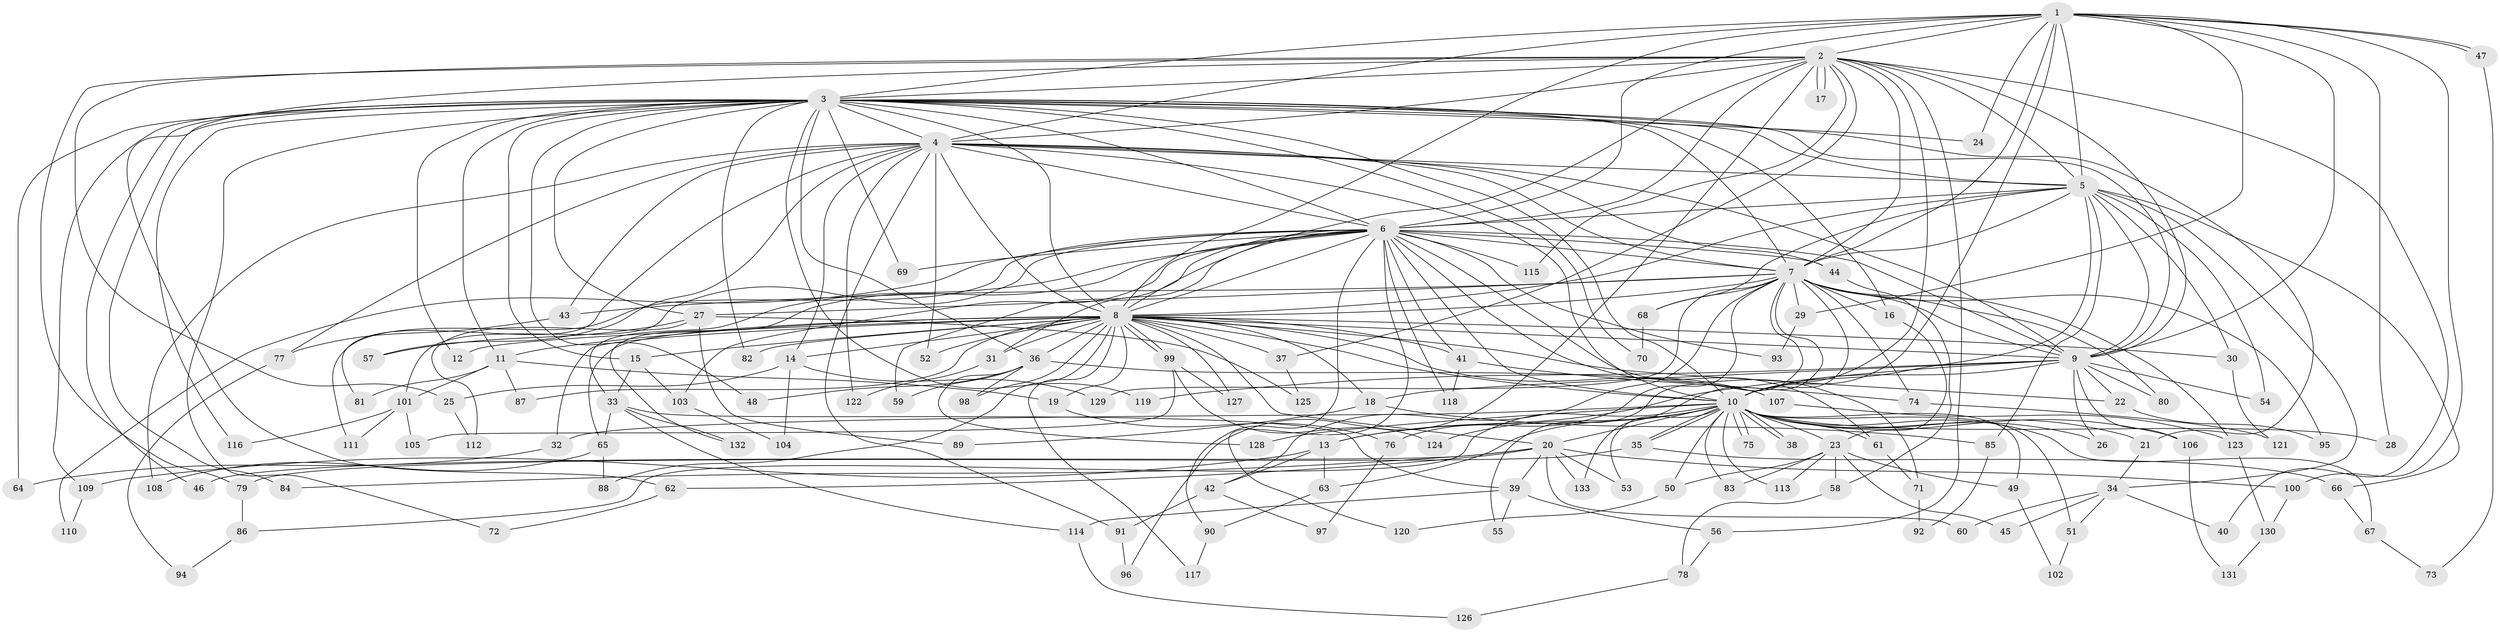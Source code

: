 // Generated by graph-tools (version 1.1) at 2025/49/03/09/25 03:49:27]
// undirected, 133 vertices, 291 edges
graph export_dot {
graph [start="1"]
  node [color=gray90,style=filled];
  1;
  2;
  3;
  4;
  5;
  6;
  7;
  8;
  9;
  10;
  11;
  12;
  13;
  14;
  15;
  16;
  17;
  18;
  19;
  20;
  21;
  22;
  23;
  24;
  25;
  26;
  27;
  28;
  29;
  30;
  31;
  32;
  33;
  34;
  35;
  36;
  37;
  38;
  39;
  40;
  41;
  42;
  43;
  44;
  45;
  46;
  47;
  48;
  49;
  50;
  51;
  52;
  53;
  54;
  55;
  56;
  57;
  58;
  59;
  60;
  61;
  62;
  63;
  64;
  65;
  66;
  67;
  68;
  69;
  70;
  71;
  72;
  73;
  74;
  75;
  76;
  77;
  78;
  79;
  80;
  81;
  82;
  83;
  84;
  85;
  86;
  87;
  88;
  89;
  90;
  91;
  92;
  93;
  94;
  95;
  96;
  97;
  98;
  99;
  100;
  101;
  102;
  103;
  104;
  105;
  106;
  107;
  108;
  109;
  110;
  111;
  112;
  113;
  114;
  115;
  116;
  117;
  118;
  119;
  120;
  121;
  122;
  123;
  124;
  125;
  126;
  127;
  128;
  129;
  130;
  131;
  132;
  133;
  1 -- 2;
  1 -- 3;
  1 -- 4;
  1 -- 5;
  1 -- 6;
  1 -- 7;
  1 -- 8;
  1 -- 9;
  1 -- 10;
  1 -- 24;
  1 -- 28;
  1 -- 29;
  1 -- 47;
  1 -- 47;
  1 -- 100;
  2 -- 3;
  2 -- 4;
  2 -- 5;
  2 -- 6;
  2 -- 7;
  2 -- 8;
  2 -- 9;
  2 -- 10;
  2 -- 17;
  2 -- 17;
  2 -- 25;
  2 -- 37;
  2 -- 40;
  2 -- 56;
  2 -- 62;
  2 -- 79;
  2 -- 96;
  2 -- 115;
  3 -- 4;
  3 -- 5;
  3 -- 6;
  3 -- 7;
  3 -- 8;
  3 -- 9;
  3 -- 10;
  3 -- 11;
  3 -- 12;
  3 -- 15;
  3 -- 16;
  3 -- 21;
  3 -- 24;
  3 -- 27;
  3 -- 36;
  3 -- 46;
  3 -- 48;
  3 -- 64;
  3 -- 69;
  3 -- 70;
  3 -- 72;
  3 -- 82;
  3 -- 84;
  3 -- 109;
  3 -- 116;
  3 -- 119;
  4 -- 5;
  4 -- 6;
  4 -- 7;
  4 -- 8;
  4 -- 9;
  4 -- 10;
  4 -- 14;
  4 -- 43;
  4 -- 44;
  4 -- 52;
  4 -- 57;
  4 -- 77;
  4 -- 81;
  4 -- 91;
  4 -- 108;
  4 -- 122;
  5 -- 6;
  5 -- 7;
  5 -- 8;
  5 -- 9;
  5 -- 10;
  5 -- 30;
  5 -- 34;
  5 -- 54;
  5 -- 66;
  5 -- 68;
  5 -- 85;
  6 -- 7;
  6 -- 8;
  6 -- 9;
  6 -- 10;
  6 -- 31;
  6 -- 33;
  6 -- 41;
  6 -- 44;
  6 -- 59;
  6 -- 61;
  6 -- 69;
  6 -- 71;
  6 -- 90;
  6 -- 93;
  6 -- 101;
  6 -- 103;
  6 -- 110;
  6 -- 111;
  6 -- 115;
  6 -- 118;
  6 -- 120;
  6 -- 132;
  7 -- 8;
  7 -- 9;
  7 -- 10;
  7 -- 16;
  7 -- 27;
  7 -- 29;
  7 -- 42;
  7 -- 43;
  7 -- 55;
  7 -- 68;
  7 -- 74;
  7 -- 76;
  7 -- 80;
  7 -- 95;
  7 -- 123;
  7 -- 129;
  7 -- 133;
  8 -- 9;
  8 -- 10;
  8 -- 11;
  8 -- 12;
  8 -- 14;
  8 -- 15;
  8 -- 18;
  8 -- 19;
  8 -- 20;
  8 -- 22;
  8 -- 30;
  8 -- 31;
  8 -- 32;
  8 -- 36;
  8 -- 37;
  8 -- 41;
  8 -- 52;
  8 -- 65;
  8 -- 82;
  8 -- 87;
  8 -- 88;
  8 -- 98;
  8 -- 99;
  8 -- 99;
  8 -- 107;
  8 -- 117;
  8 -- 127;
  9 -- 10;
  9 -- 13;
  9 -- 18;
  9 -- 22;
  9 -- 26;
  9 -- 54;
  9 -- 80;
  9 -- 106;
  9 -- 119;
  10 -- 13;
  10 -- 20;
  10 -- 21;
  10 -- 23;
  10 -- 26;
  10 -- 28;
  10 -- 32;
  10 -- 35;
  10 -- 35;
  10 -- 38;
  10 -- 38;
  10 -- 49;
  10 -- 50;
  10 -- 51;
  10 -- 53;
  10 -- 61;
  10 -- 63;
  10 -- 67;
  10 -- 75;
  10 -- 75;
  10 -- 83;
  10 -- 86;
  10 -- 106;
  10 -- 113;
  10 -- 124;
  10 -- 128;
  11 -- 19;
  11 -- 81;
  11 -- 87;
  11 -- 101;
  13 -- 42;
  13 -- 63;
  13 -- 109;
  14 -- 25;
  14 -- 104;
  14 -- 129;
  15 -- 33;
  15 -- 103;
  16 -- 23;
  18 -- 85;
  18 -- 89;
  19 -- 76;
  20 -- 39;
  20 -- 46;
  20 -- 53;
  20 -- 60;
  20 -- 62;
  20 -- 84;
  20 -- 100;
  20 -- 133;
  21 -- 34;
  22 -- 95;
  23 -- 45;
  23 -- 49;
  23 -- 50;
  23 -- 58;
  23 -- 83;
  23 -- 113;
  25 -- 112;
  27 -- 57;
  27 -- 89;
  27 -- 112;
  27 -- 125;
  29 -- 93;
  30 -- 121;
  31 -- 122;
  32 -- 64;
  33 -- 39;
  33 -- 65;
  33 -- 114;
  33 -- 132;
  34 -- 40;
  34 -- 45;
  34 -- 51;
  34 -- 60;
  35 -- 66;
  35 -- 79;
  36 -- 48;
  36 -- 59;
  36 -- 98;
  36 -- 107;
  36 -- 128;
  37 -- 125;
  39 -- 55;
  39 -- 56;
  39 -- 114;
  41 -- 74;
  41 -- 118;
  42 -- 91;
  42 -- 97;
  43 -- 77;
  44 -- 58;
  47 -- 73;
  49 -- 102;
  50 -- 120;
  51 -- 102;
  56 -- 78;
  58 -- 78;
  61 -- 71;
  62 -- 72;
  63 -- 90;
  65 -- 88;
  65 -- 108;
  66 -- 67;
  67 -- 73;
  68 -- 70;
  71 -- 92;
  74 -- 121;
  76 -- 97;
  77 -- 94;
  78 -- 126;
  79 -- 86;
  85 -- 92;
  86 -- 94;
  90 -- 117;
  91 -- 96;
  99 -- 105;
  99 -- 124;
  99 -- 127;
  100 -- 130;
  101 -- 105;
  101 -- 111;
  101 -- 116;
  103 -- 104;
  106 -- 131;
  107 -- 123;
  109 -- 110;
  114 -- 126;
  123 -- 130;
  130 -- 131;
}
